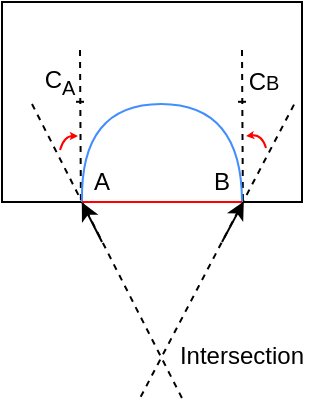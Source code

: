 <mxfile version="15.7.3" type="device"><diagram id="oQnRwMeibZq7FS6aBaNB" name="Page-1"><mxGraphModel dx="230" dy="132" grid="1" gridSize="10" guides="1" tooltips="1" connect="1" arrows="1" fold="1" page="1" pageScale="1" pageWidth="850" pageHeight="1100" math="0" shadow="0"><root><mxCell id="0"/><mxCell id="1" parent="0"/><mxCell id="x_9I4qqxFq6ZvKD6SIYc-1" value="" style="rounded=0;whiteSpace=wrap;html=1;" parent="1" vertex="1"><mxGeometry x="360" y="280" width="150" height="100" as="geometry"/></mxCell><mxCell id="x_9I4qqxFq6ZvKD6SIYc-2" value="" style="endArrow=classic;html=1;rounded=0;entryX=0.266;entryY=1.002;entryDx=0;entryDy=0;entryPerimeter=0;" parent="1" target="x_9I4qqxFq6ZvKD6SIYc-1" edge="1"><mxGeometry width="50" height="50" relative="1" as="geometry"><mxPoint x="410" y="400" as="sourcePoint"/><mxPoint x="470" y="310" as="targetPoint"/></mxGeometry></mxCell><mxCell id="x_9I4qqxFq6ZvKD6SIYc-3" value="" style="endArrow=classic;html=1;rounded=0;entryX=0.806;entryY=0.997;entryDx=0;entryDy=0;entryPerimeter=0;" parent="1" target="x_9I4qqxFq6ZvKD6SIYc-1" edge="1"><mxGeometry width="50" height="50" relative="1" as="geometry"><mxPoint x="470" y="400" as="sourcePoint"/><mxPoint x="409.9" y="390.2" as="targetPoint"/></mxGeometry></mxCell><mxCell id="x_9I4qqxFq6ZvKD6SIYc-4" value="A" style="text;html=1;strokeColor=none;fillColor=none;align=center;verticalAlign=middle;whiteSpace=wrap;rounded=0;" parent="1" vertex="1"><mxGeometry x="400" y="360" width="20" height="20" as="geometry"/></mxCell><mxCell id="x_9I4qqxFq6ZvKD6SIYc-5" value="B" style="text;html=1;strokeColor=none;fillColor=none;align=center;verticalAlign=middle;whiteSpace=wrap;rounded=0;" parent="1" vertex="1"><mxGeometry x="460" y="360" width="20" height="20" as="geometry"/></mxCell><mxCell id="x_9I4qqxFq6ZvKD6SIYc-6" value="" style="endArrow=none;html=1;rounded=0;dashed=1;" parent="1" edge="1"><mxGeometry width="50" height="50" relative="1" as="geometry"><mxPoint x="375" y="331" as="sourcePoint"/><mxPoint x="451" y="480" as="targetPoint"/></mxGeometry></mxCell><mxCell id="x_9I4qqxFq6ZvKD6SIYc-8" value="" style="endArrow=none;html=1;rounded=0;dashed=1;" parent="1" edge="1"><mxGeometry width="50" height="50" relative="1" as="geometry"><mxPoint x="506" y="331.3" as="sourcePoint"/><mxPoint x="428" y="480" as="targetPoint"/></mxGeometry></mxCell><mxCell id="x_9I4qqxFq6ZvKD6SIYc-9" value="" style="endArrow=none;html=1;rounded=0;dashed=1;entryX=0.263;entryY=0.997;entryDx=0;entryDy=0;entryPerimeter=0;strokeColor=#000000;" parent="1" edge="1"><mxGeometry width="50" height="50" relative="1" as="geometry"><mxPoint x="399" y="304" as="sourcePoint"/><mxPoint x="399.45" y="380" as="targetPoint"/></mxGeometry></mxCell><mxCell id="x_9I4qqxFq6ZvKD6SIYc-10" value="" style="endArrow=none;html=1;rounded=0;dashed=1;entryX=0.263;entryY=0.997;entryDx=0;entryDy=0;entryPerimeter=0;strokeColor=#000000;" parent="1" edge="1"><mxGeometry width="50" height="50" relative="1" as="geometry"><mxPoint x="480" y="304" as="sourcePoint"/><mxPoint x="480.45" y="380" as="targetPoint"/></mxGeometry></mxCell><mxCell id="x_9I4qqxFq6ZvKD6SIYc-11" value="" style="endArrow=none;html=1;rounded=0;strokeColor=#000000;" parent="1" edge="1"><mxGeometry width="50" height="50" relative="1" as="geometry"><mxPoint x="397" y="329.9" as="sourcePoint"/><mxPoint x="401" y="329.9" as="targetPoint"/></mxGeometry></mxCell><mxCell id="x_9I4qqxFq6ZvKD6SIYc-13" value="" style="endArrow=none;html=1;rounded=0;strokeColor=#000000;" parent="1" edge="1"><mxGeometry width="50" height="50" relative="1" as="geometry"><mxPoint x="478" y="329.9" as="sourcePoint"/><mxPoint x="482" y="329.9" as="targetPoint"/></mxGeometry></mxCell><mxCell id="x_9I4qqxFq6ZvKD6SIYc-14" value="C&lt;sub&gt;A&lt;/sub&gt;" style="text;html=1;strokeColor=none;fillColor=none;align=center;verticalAlign=middle;whiteSpace=wrap;rounded=0;" parent="1" vertex="1"><mxGeometry x="379" y="310" width="20" height="20" as="geometry"/></mxCell><mxCell id="x_9I4qqxFq6ZvKD6SIYc-15" value="C&lt;span style=&quot;font-size: 10px&quot;&gt;B&lt;/span&gt;" style="text;html=1;strokeColor=none;fillColor=none;align=center;verticalAlign=middle;whiteSpace=wrap;rounded=0;" parent="1" vertex="1"><mxGeometry x="481" y="310" width="20" height="20" as="geometry"/></mxCell><mxCell id="x_9I4qqxFq6ZvKD6SIYc-16" value="" style="curved=1;endArrow=none;html=1;rounded=0;strokeColor=#428EFF;endFill=0;exitX=0;exitY=1;exitDx=0;exitDy=0;entryX=1;entryY=1;entryDx=0;entryDy=0;" parent="1" source="x_9I4qqxFq6ZvKD6SIYc-4" target="x_9I4qqxFq6ZvKD6SIYc-5" edge="1"><mxGeometry width="50" height="50" relative="1" as="geometry"><mxPoint x="420" y="360" as="sourcePoint"/><mxPoint x="470" y="310" as="targetPoint"/><Array as="points"><mxPoint x="399" y="331"/><mxPoint x="480" y="331"/></Array></mxGeometry></mxCell><mxCell id="x_9I4qqxFq6ZvKD6SIYc-17" value="Intersection" style="text;html=1;strokeColor=none;fillColor=none;align=center;verticalAlign=middle;whiteSpace=wrap;rounded=0;" parent="1" vertex="1"><mxGeometry x="445" y="447" width="70" height="20" as="geometry"/></mxCell><mxCell id="K9eYrhueQrJJoBq7A8Mo-1" value="" style="endArrow=none;html=1;rounded=0;entryX=1;entryY=1;entryDx=0;entryDy=0;strokeColor=#FF0000;exitX=0;exitY=1;exitDx=0;exitDy=0;" edge="1" parent="1" source="x_9I4qqxFq6ZvKD6SIYc-4" target="x_9I4qqxFq6ZvKD6SIYc-5"><mxGeometry width="50" height="50" relative="1" as="geometry"><mxPoint x="490" y="314.0" as="sourcePoint"/><mxPoint x="490.45" y="390" as="targetPoint"/></mxGeometry></mxCell><mxCell id="K9eYrhueQrJJoBq7A8Mo-2" value="" style="curved=1;endArrow=classic;html=1;rounded=0;strokeColor=#FF0000;startSize=3;endSize=1;" edge="1" parent="1"><mxGeometry width="50" height="50" relative="1" as="geometry"><mxPoint x="389" y="354" as="sourcePoint"/><mxPoint x="398" y="347" as="targetPoint"/><Array as="points"><mxPoint x="391" y="347"/></Array></mxGeometry></mxCell><mxCell id="K9eYrhueQrJJoBq7A8Mo-3" value="" style="curved=1;endArrow=classic;html=1;rounded=0;strokeColor=#FF0000;startSize=3;endSize=1;" edge="1" parent="1"><mxGeometry width="50" height="50" relative="1" as="geometry"><mxPoint x="492" y="353" as="sourcePoint"/><mxPoint x="482" y="347" as="targetPoint"/><Array as="points"><mxPoint x="490" y="346"/></Array></mxGeometry></mxCell></root></mxGraphModel></diagram></mxfile>